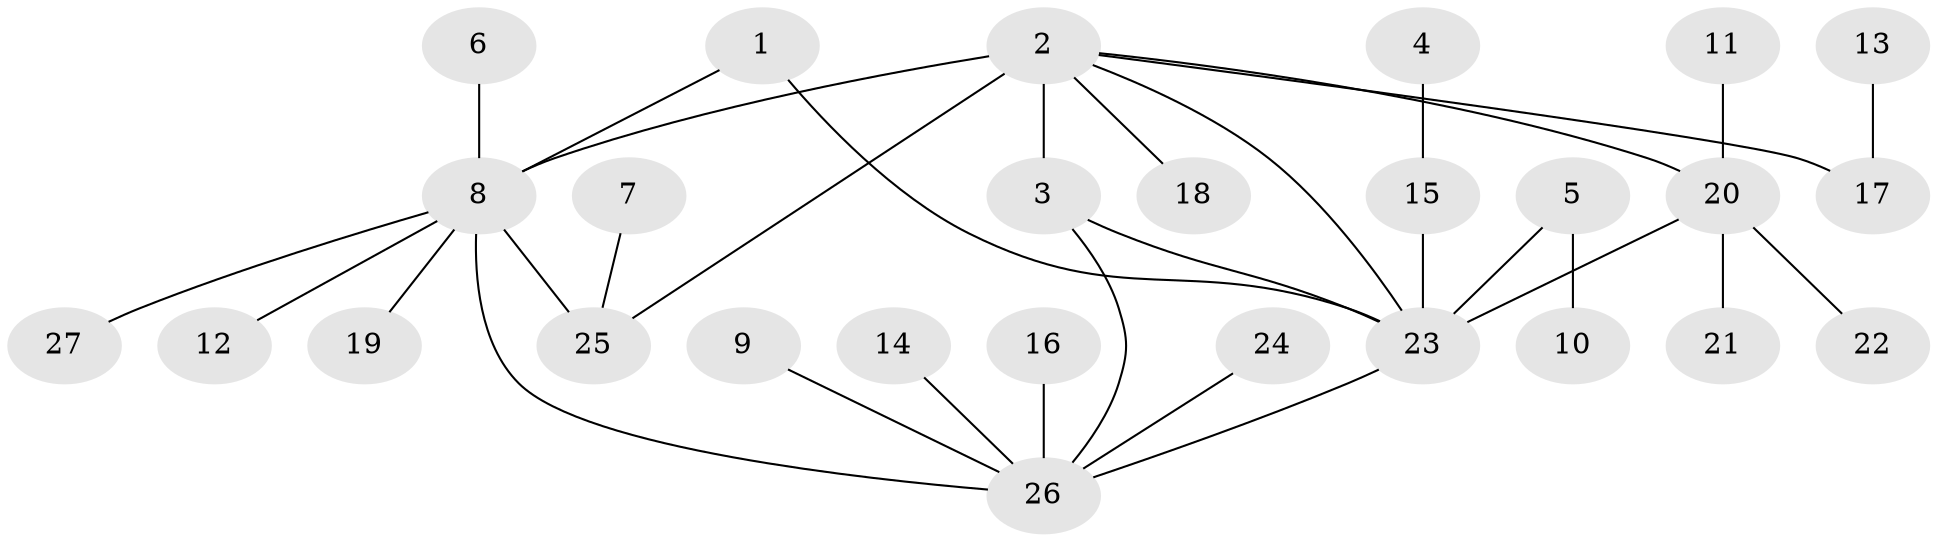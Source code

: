 // original degree distribution, {9: 0.018518518518518517, 6: 0.018518518518518517, 4: 0.09259259259259259, 8: 0.018518518518518517, 11: 0.018518518518518517, 2: 0.16666666666666666, 7: 0.037037037037037035, 3: 0.018518518518518517, 1: 0.6111111111111112}
// Generated by graph-tools (version 1.1) at 2025/02/03/09/25 03:02:45]
// undirected, 27 vertices, 32 edges
graph export_dot {
graph [start="1"]
  node [color=gray90,style=filled];
  1;
  2;
  3;
  4;
  5;
  6;
  7;
  8;
  9;
  10;
  11;
  12;
  13;
  14;
  15;
  16;
  17;
  18;
  19;
  20;
  21;
  22;
  23;
  24;
  25;
  26;
  27;
  1 -- 8 [weight=1.0];
  1 -- 23 [weight=1.0];
  2 -- 3 [weight=2.0];
  2 -- 8 [weight=2.0];
  2 -- 17 [weight=1.0];
  2 -- 18 [weight=1.0];
  2 -- 20 [weight=1.0];
  2 -- 23 [weight=1.0];
  2 -- 25 [weight=1.0];
  3 -- 23 [weight=1.0];
  3 -- 26 [weight=1.0];
  4 -- 15 [weight=1.0];
  5 -- 10 [weight=1.0];
  5 -- 23 [weight=1.0];
  6 -- 8 [weight=1.0];
  7 -- 25 [weight=1.0];
  8 -- 12 [weight=1.0];
  8 -- 19 [weight=1.0];
  8 -- 25 [weight=1.0];
  8 -- 26 [weight=1.0];
  8 -- 27 [weight=1.0];
  9 -- 26 [weight=1.0];
  11 -- 20 [weight=1.0];
  13 -- 17 [weight=1.0];
  14 -- 26 [weight=1.0];
  15 -- 23 [weight=1.0];
  16 -- 26 [weight=1.0];
  20 -- 21 [weight=1.0];
  20 -- 22 [weight=1.0];
  20 -- 23 [weight=1.0];
  23 -- 26 [weight=1.0];
  24 -- 26 [weight=1.0];
}
